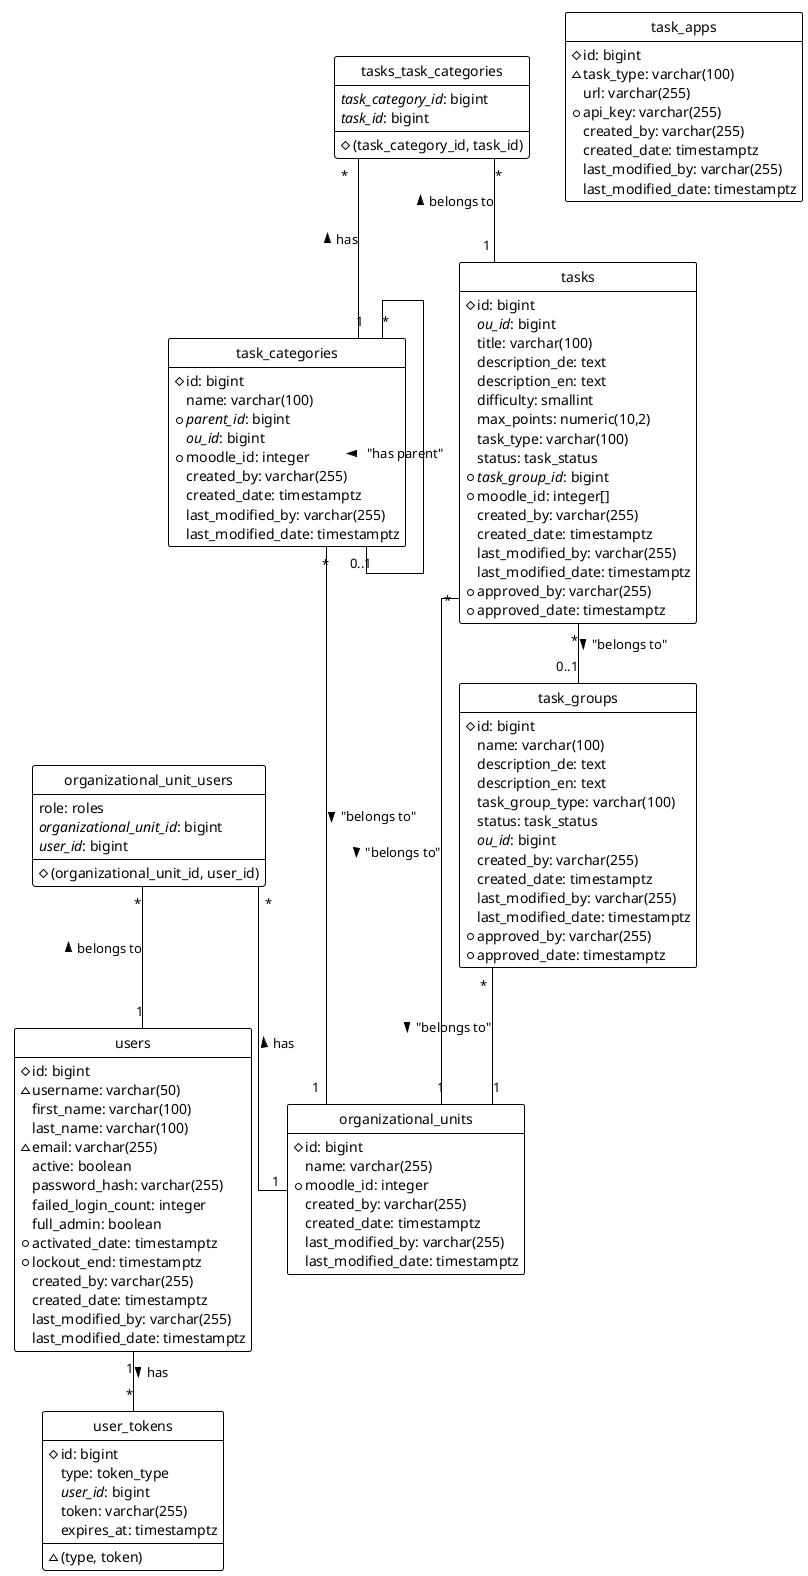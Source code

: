 @startuml
!theme plain
skinparam linetype ortho
'skinparam classAttributeIconSize 0
top to bottom direction
hide empty members
hide circle

' # = PK
' ~ = UNIQUE
' + = NULLABLE
' italic = FK

class users {
   # id: bigint
   {field} ~ username: varchar(50)
   {field} first_name: varchar(100)
   {field} last_name: varchar(100)
   {field} ~ email: varchar(255)
   active: boolean
   {field} password_hash: varchar(255)
   failed_login_count: integer
   full_admin: boolean
   + activated_date: timestamptz
   + lockout_end: timestamptz
   {field} created_by: varchar(255)
   created_date: timestamptz
   {field} last_modified_by: varchar(255)
   last_modified_date: timestamptz
}

class user_tokens {
   # id: bigint
   type: token_type
   //user_id//: bigint
   {field} token: varchar(255)
   expires_at: timestamptz
   --
   ~ (type, token)
}

class organizational_units {
   # id: bigint
   {field} name: varchar(255)
   + moodle_id: integer
   {field} created_by: varchar(255)
   created_date: timestamptz
   {field} last_modified_by: varchar(255)
   last_modified_date: timestamptz
}

class organizational_unit_users {
   role: roles
   //organizational_unit_id//: bigint
   //user_id//: bigint
   --
   # (organizational_unit_id, user_id)
}

class task_categories {
   # id: bigint
   {field} name: varchar(100)
   + //parent_id//: bigint
   //ou_id//: bigint
   + moodle_id: integer
   {field} created_by: varchar(255)
   created_date: timestamptz
   {field} last_modified_by: varchar(255)
   last_modified_date: timestamptz
}

class task_groups {
   # id: bigint
   {field} name: varchar(100)
   description_de: text
   description_en: text
   {field} task_group_type: varchar(100)
   status: task_status
   //ou_id//: bigint
   {field} created_by: varchar(255)
   created_date: timestamptz
   {field} last_modified_by: varchar(255)
   last_modified_date: timestamptz
   {field} + approved_by: varchar(255)
   + approved_date: timestamptz
}

class tasks {
   # id: bigint
   //ou_id//: bigint
   {field} title: varchar(100)
   description_de: text
   description_en: text
   difficulty: smallint
   {field} max_points: numeric(10,2)
   {field} task_type: varchar(100)
   status: task_status
   + //task_group_id//: bigint
   + moodle_id: integer[]
   {field} created_by: varchar(255)
   created_date: timestamptz
   {field} last_modified_by: varchar(255)
   last_modified_date: timestamptz
   {field} + approved_by: varchar(255)
   + approved_date: timestamptz
}

class tasks_task_categories {
   //task_category_id//: bigint
   //task_id//: bigint
   --
   # (task_category_id, task_id)
}

class task_apps {
   # id: bigint
   {field} ~task_type: varchar(100)
   {field} url: varchar(255)
   {field} + api_key: varchar(255)
   {field} created_by: varchar(255)
   created_date: timestamptz
   {field} last_modified_by: varchar(255)
   last_modified_date: timestamptz
}

users "1" -- "*" user_tokens : has >
organizational_unit_users "*" -- "1" organizational_units : has <
organizational_unit_users "*" -- "1" users : belongs to <

task_categories "*" -- "1" organizational_units : "belongs to" >
task_categories "*" -- "0..1" task_categories : "has parent" >

task_groups "*" -- "1" organizational_units : "belongs to" >

tasks "*" -- "1" organizational_units : "belongs to" >
tasks "*" -- "0..1" task_groups : "belongs to" >

tasks_task_categories "*" -- "1" task_categories : has <
tasks_task_categories "*" -- "1"  tasks : belongs to <
@enduml
